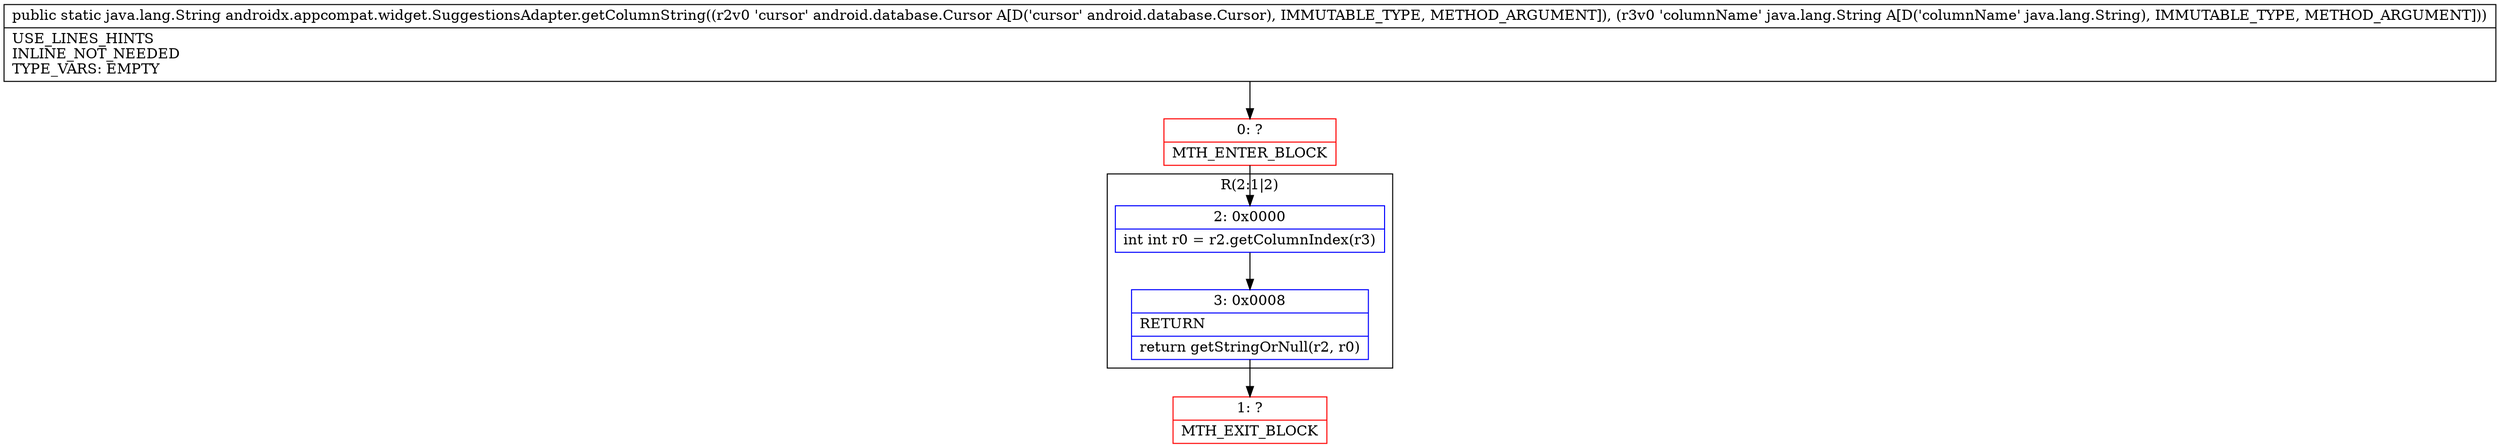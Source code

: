 digraph "CFG forandroidx.appcompat.widget.SuggestionsAdapter.getColumnString(Landroid\/database\/Cursor;Ljava\/lang\/String;)Ljava\/lang\/String;" {
subgraph cluster_Region_1333951595 {
label = "R(2:1|2)";
node [shape=record,color=blue];
Node_2 [shape=record,label="{2\:\ 0x0000|int int r0 = r2.getColumnIndex(r3)\l}"];
Node_3 [shape=record,label="{3\:\ 0x0008|RETURN\l|return getStringOrNull(r2, r0)\l}"];
}
Node_0 [shape=record,color=red,label="{0\:\ ?|MTH_ENTER_BLOCK\l}"];
Node_1 [shape=record,color=red,label="{1\:\ ?|MTH_EXIT_BLOCK\l}"];
MethodNode[shape=record,label="{public static java.lang.String androidx.appcompat.widget.SuggestionsAdapter.getColumnString((r2v0 'cursor' android.database.Cursor A[D('cursor' android.database.Cursor), IMMUTABLE_TYPE, METHOD_ARGUMENT]), (r3v0 'columnName' java.lang.String A[D('columnName' java.lang.String), IMMUTABLE_TYPE, METHOD_ARGUMENT]))  | USE_LINES_HINTS\lINLINE_NOT_NEEDED\lTYPE_VARS: EMPTY\l}"];
MethodNode -> Node_0;Node_2 -> Node_3;
Node_3 -> Node_1;
Node_0 -> Node_2;
}

